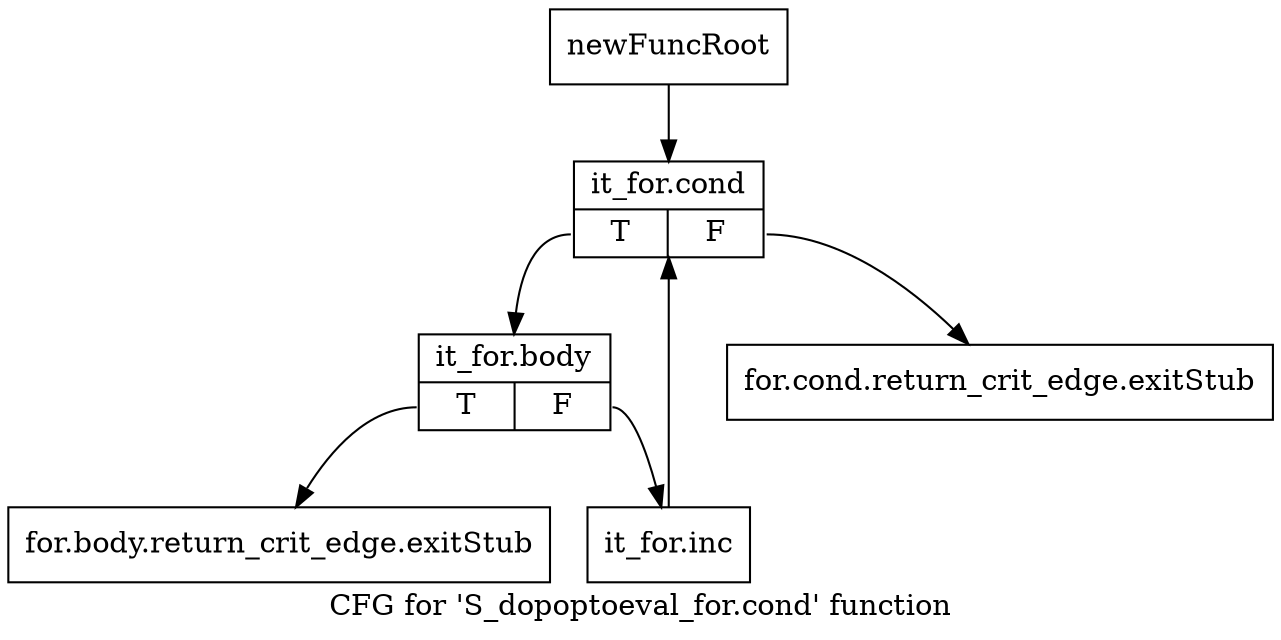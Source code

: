 digraph "CFG for 'S_dopoptoeval_for.cond' function" {
	label="CFG for 'S_dopoptoeval_for.cond' function";

	Node0x4f39740 [shape=record,label="{newFuncRoot}"];
	Node0x4f39740 -> Node0x4f39830;
	Node0x4f39790 [shape=record,label="{for.cond.return_crit_edge.exitStub}"];
	Node0x4f397e0 [shape=record,label="{for.body.return_crit_edge.exitStub}"];
	Node0x4f39830 [shape=record,label="{it_for.cond|{<s0>T|<s1>F}}"];
	Node0x4f39830:s0 -> Node0x4f39880;
	Node0x4f39830:s1 -> Node0x4f39790;
	Node0x4f39880 [shape=record,label="{it_for.body|{<s0>T|<s1>F}}"];
	Node0x4f39880:s0 -> Node0x4f397e0;
	Node0x4f39880:s1 -> Node0x4f398d0;
	Node0x4f398d0 [shape=record,label="{it_for.inc}"];
	Node0x4f398d0 -> Node0x4f39830;
}

